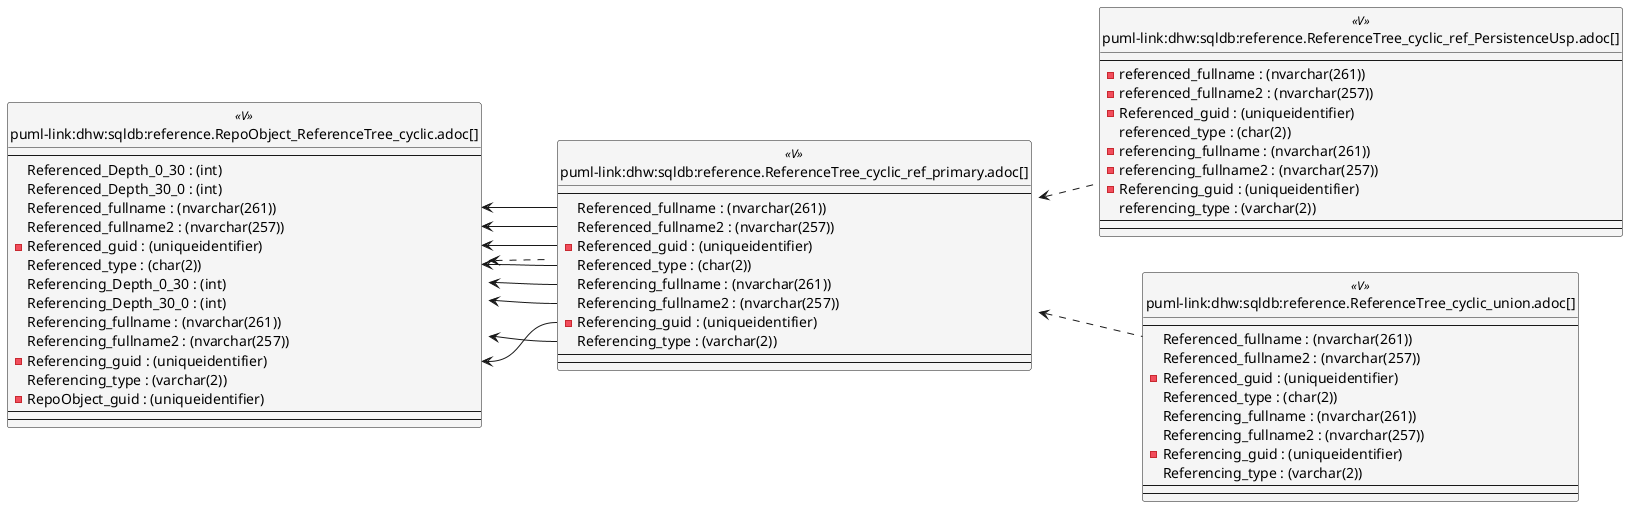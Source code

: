 @startuml
left to right direction
'top to bottom direction
hide circle
'avoide "." issues:
set namespaceSeparator none


skinparam class {
  BackgroundColor White
  BackgroundColor<<FN>> Yellow
  BackgroundColor<<FS>> Yellow
  BackgroundColor<<FT>> LightGray
  BackgroundColor<<IF>> Yellow
  BackgroundColor<<IS>> Yellow
  BackgroundColor<<P>> Aqua
  BackgroundColor<<PC>> Aqua
  BackgroundColor<<SN>> Yellow
  BackgroundColor<<SO>> SlateBlue
  BackgroundColor<<TF>> LightGray
  BackgroundColor<<TR>> Tomato
  BackgroundColor<<U>> White
  BackgroundColor<<V>> WhiteSmoke
  BackgroundColor<<X>> Aqua
  BackgroundColor<<external>> AliceBlue
}


entity "puml-link:dhw:sqldb:reference.ReferenceTree_cyclic_ref_PersistenceUsp.adoc[]" as reference.ReferenceTree_cyclic_ref_PersistenceUsp << V >> {
  --
  - referenced_fullname : (nvarchar(261))
  - referenced_fullname2 : (nvarchar(257))
  - Referenced_guid : (uniqueidentifier)
  referenced_type : (char(2))
  - referencing_fullname : (nvarchar(261))
  - referencing_fullname2 : (nvarchar(257))
  - Referencing_guid : (uniqueidentifier)
  referencing_type : (varchar(2))
  --
  --
}

entity "puml-link:dhw:sqldb:reference.ReferenceTree_cyclic_ref_primary.adoc[]" as reference.ReferenceTree_cyclic_ref_primary << V >> {
  --
  Referenced_fullname : (nvarchar(261))
  Referenced_fullname2 : (nvarchar(257))
  - Referenced_guid : (uniqueidentifier)
  Referenced_type : (char(2))
  Referencing_fullname : (nvarchar(261))
  Referencing_fullname2 : (nvarchar(257))
  - Referencing_guid : (uniqueidentifier)
  Referencing_type : (varchar(2))
  --
  --
}

entity "puml-link:dhw:sqldb:reference.ReferenceTree_cyclic_union.adoc[]" as reference.ReferenceTree_cyclic_union << V >> {
  --
  Referenced_fullname : (nvarchar(261))
  Referenced_fullname2 : (nvarchar(257))
  - Referenced_guid : (uniqueidentifier)
  Referenced_type : (char(2))
  Referencing_fullname : (nvarchar(261))
  Referencing_fullname2 : (nvarchar(257))
  - Referencing_guid : (uniqueidentifier)
  Referencing_type : (varchar(2))
  --
  --
}

entity "puml-link:dhw:sqldb:reference.RepoObject_ReferenceTree_cyclic.adoc[]" as reference.RepoObject_ReferenceTree_cyclic << V >> {
  --
  Referenced_Depth_0_30 : (int)
  Referenced_Depth_30_0 : (int)
  Referenced_fullname : (nvarchar(261))
  Referenced_fullname2 : (nvarchar(257))
  - Referenced_guid : (uniqueidentifier)
  Referenced_type : (char(2))
  Referencing_Depth_0_30 : (int)
  Referencing_Depth_30_0 : (int)
  Referencing_fullname : (nvarchar(261))
  Referencing_fullname2 : (nvarchar(257))
  - Referencing_guid : (uniqueidentifier)
  Referencing_type : (varchar(2))
  - RepoObject_guid : (uniqueidentifier)
  --
  --
}

reference.ReferenceTree_cyclic_ref_primary <.. reference.ReferenceTree_cyclic_ref_PersistenceUsp
reference.ReferenceTree_cyclic_ref_primary <.. reference.ReferenceTree_cyclic_union
reference.RepoObject_ReferenceTree_cyclic <.. reference.ReferenceTree_cyclic_ref_primary
"reference.RepoObject_ReferenceTree_cyclic::Referenced_fullname" <-- "reference.ReferenceTree_cyclic_ref_primary::Referenced_fullname"
"reference.RepoObject_ReferenceTree_cyclic::Referenced_fullname2" <-- "reference.ReferenceTree_cyclic_ref_primary::Referenced_fullname2"
"reference.RepoObject_ReferenceTree_cyclic::Referenced_guid" <-- "reference.ReferenceTree_cyclic_ref_primary::Referenced_guid"
"reference.RepoObject_ReferenceTree_cyclic::Referenced_type" <-- "reference.ReferenceTree_cyclic_ref_primary::Referenced_type"
"reference.RepoObject_ReferenceTree_cyclic::referencing_fullname" <-- "reference.ReferenceTree_cyclic_ref_primary::Referencing_fullname"
"reference.RepoObject_ReferenceTree_cyclic::referencing_fullname2" <-- "reference.ReferenceTree_cyclic_ref_primary::Referencing_fullname2"
"reference.RepoObject_ReferenceTree_cyclic::Referencing_guid" <-- "reference.ReferenceTree_cyclic_ref_primary::Referencing_guid"
"reference.RepoObject_ReferenceTree_cyclic::referencing_type" <-- "reference.ReferenceTree_cyclic_ref_primary::Referencing_type"
@enduml

